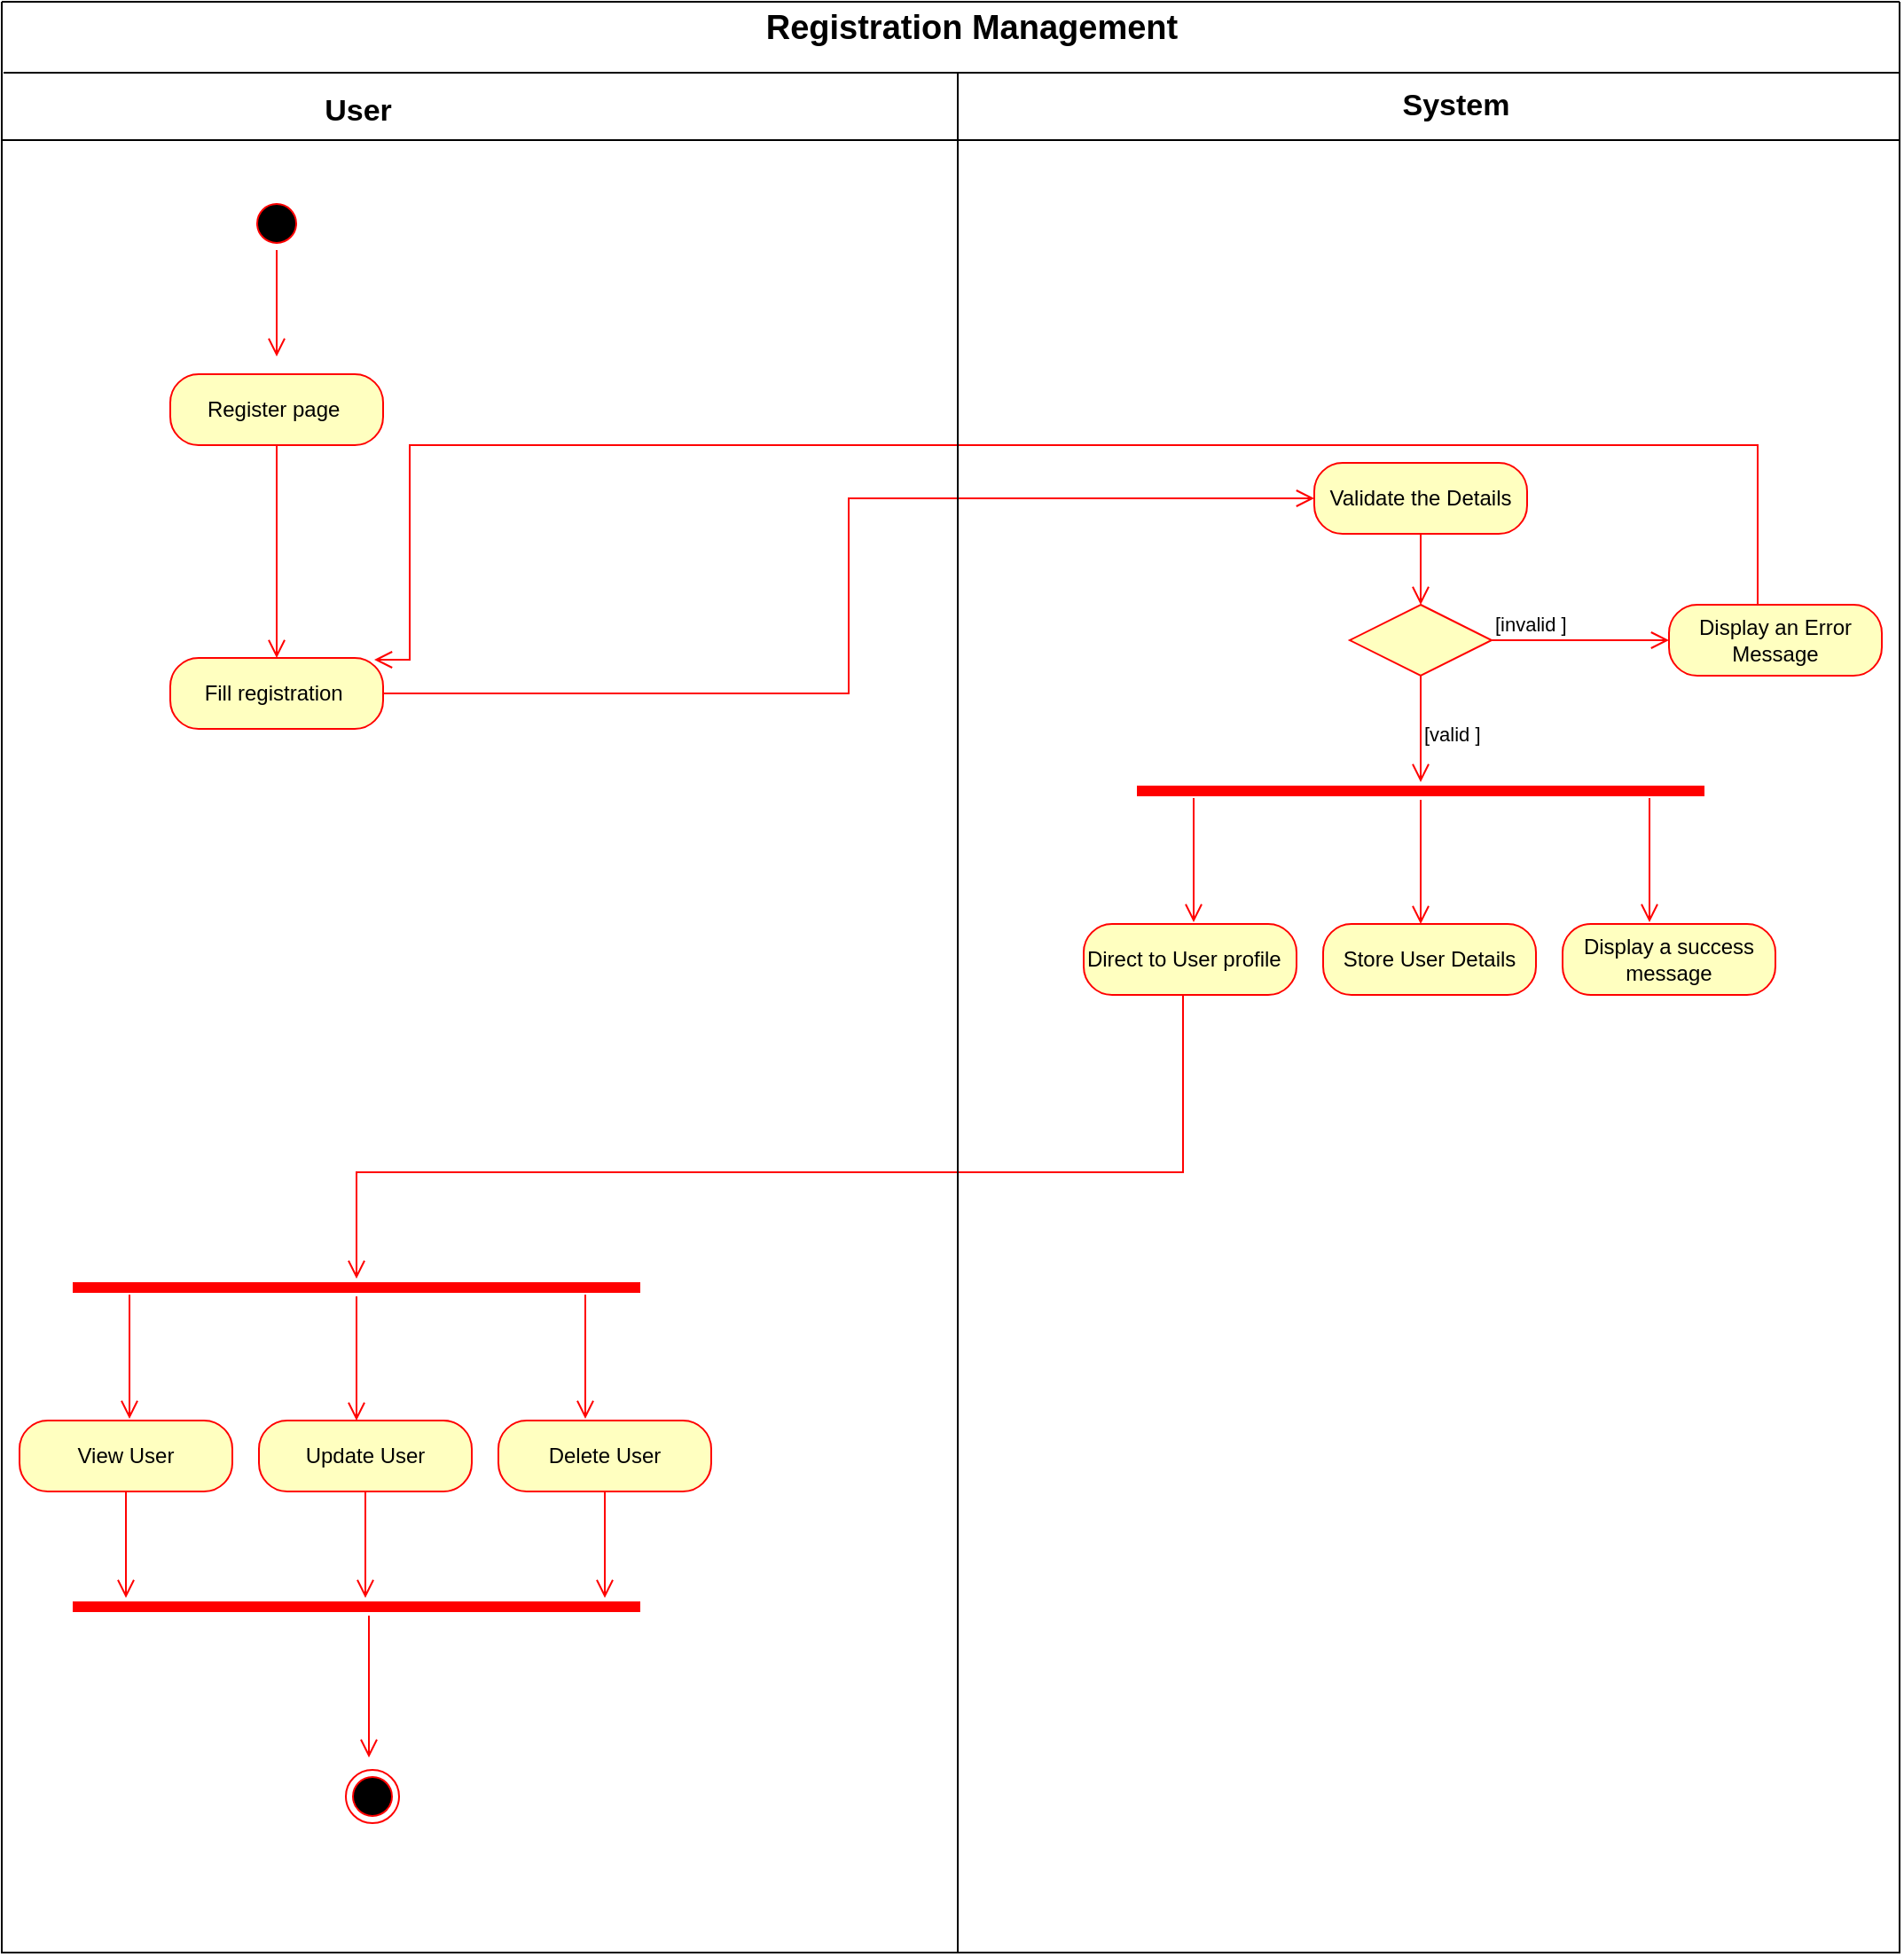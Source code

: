 <mxfile version="17.4.6" type="device"><diagram id="XgwO1xsRHuy57pkoTP2F" name="Page-1"><mxGraphModel dx="1038" dy="1679" grid="1" gridSize="10" guides="1" tooltips="1" connect="1" arrows="1" fold="1" page="1" pageScale="1" pageWidth="850" pageHeight="1100" math="0" shadow="0"><root><mxCell id="0"/><mxCell id="1" parent="0"/><mxCell id="C-Ev7elhYa4t0Tpo1JZa-1" value="" style="ellipse;html=1;shape=startState;fillColor=#000000;strokeColor=#ff0000;" parent="1" vertex="1"><mxGeometry x="320" y="70" width="30" height="30" as="geometry"/></mxCell><mxCell id="C-Ev7elhYa4t0Tpo1JZa-2" value="" style="edgeStyle=orthogonalEdgeStyle;html=1;verticalAlign=bottom;endArrow=open;endSize=8;strokeColor=#ff0000;rounded=0;" parent="1" source="C-Ev7elhYa4t0Tpo1JZa-1" edge="1"><mxGeometry relative="1" as="geometry"><mxPoint x="335" y="160" as="targetPoint"/></mxGeometry></mxCell><mxCell id="C-Ev7elhYa4t0Tpo1JZa-3" value="Register page&amp;nbsp;" style="rounded=1;whiteSpace=wrap;html=1;arcSize=40;fontColor=#000000;fillColor=#ffffc0;strokeColor=#ff0000;" parent="1" vertex="1"><mxGeometry x="275" y="170" width="120" height="40" as="geometry"/></mxCell><mxCell id="C-Ev7elhYa4t0Tpo1JZa-4" value="" style="edgeStyle=orthogonalEdgeStyle;html=1;verticalAlign=bottom;endArrow=open;endSize=8;strokeColor=#ff0000;rounded=0;" parent="1" source="C-Ev7elhYa4t0Tpo1JZa-3" target="C-Ev7elhYa4t0Tpo1JZa-5" edge="1"><mxGeometry relative="1" as="geometry"><mxPoint x="335" y="270" as="targetPoint"/></mxGeometry></mxCell><mxCell id="C-Ev7elhYa4t0Tpo1JZa-5" value="Fill registration&amp;nbsp;" style="rounded=1;whiteSpace=wrap;html=1;arcSize=40;fontColor=#000000;fillColor=#ffffc0;strokeColor=#ff0000;" parent="1" vertex="1"><mxGeometry x="275" y="330" width="120" height="40" as="geometry"/></mxCell><mxCell id="C-Ev7elhYa4t0Tpo1JZa-14" value="" style="shape=line;html=1;strokeWidth=6;strokeColor=#ff0000;" parent="1" vertex="1"><mxGeometry x="220" y="680" width="320" height="10" as="geometry"/></mxCell><mxCell id="C-Ev7elhYa4t0Tpo1JZa-15" value="" style="edgeStyle=orthogonalEdgeStyle;html=1;verticalAlign=bottom;endArrow=open;endSize=8;strokeColor=#ff0000;rounded=0;" parent="1" source="C-Ev7elhYa4t0Tpo1JZa-14" edge="1"><mxGeometry relative="1" as="geometry"><mxPoint x="380" y="760" as="targetPoint"/><Array as="points"><mxPoint x="380" y="760"/></Array></mxGeometry></mxCell><mxCell id="C-Ev7elhYa4t0Tpo1JZa-18" value="" style="edgeStyle=orthogonalEdgeStyle;html=1;verticalAlign=bottom;endArrow=open;endSize=8;strokeColor=#ff0000;rounded=0;" parent="1" edge="1"><mxGeometry relative="1" as="geometry"><mxPoint x="252" y="759" as="targetPoint"/><mxPoint x="252" y="689" as="sourcePoint"/><Array as="points"><mxPoint x="252" y="759"/></Array></mxGeometry></mxCell><mxCell id="C-Ev7elhYa4t0Tpo1JZa-19" value="" style="edgeStyle=orthogonalEdgeStyle;html=1;verticalAlign=bottom;endArrow=open;endSize=8;strokeColor=#ff0000;rounded=0;" parent="1" edge="1"><mxGeometry relative="1" as="geometry"><mxPoint x="509" y="759" as="targetPoint"/><mxPoint x="509" y="689" as="sourcePoint"/><Array as="points"><mxPoint x="509" y="759"/></Array></mxGeometry></mxCell><mxCell id="C-Ev7elhYa4t0Tpo1JZa-20" value="View User" style="rounded=1;whiteSpace=wrap;html=1;arcSize=40;fontColor=#000000;fillColor=#ffffc0;strokeColor=#ff0000;" parent="1" vertex="1"><mxGeometry x="190" y="760" width="120" height="40" as="geometry"/></mxCell><mxCell id="C-Ev7elhYa4t0Tpo1JZa-21" value="" style="edgeStyle=orthogonalEdgeStyle;html=1;verticalAlign=bottom;endArrow=open;endSize=8;strokeColor=#ff0000;rounded=0;" parent="1" source="C-Ev7elhYa4t0Tpo1JZa-20" edge="1"><mxGeometry relative="1" as="geometry"><mxPoint x="250" y="860" as="targetPoint"/></mxGeometry></mxCell><mxCell id="C-Ev7elhYa4t0Tpo1JZa-22" value="Update User" style="rounded=1;whiteSpace=wrap;html=1;arcSize=40;fontColor=#000000;fillColor=#ffffc0;strokeColor=#ff0000;" parent="1" vertex="1"><mxGeometry x="325" y="760" width="120" height="40" as="geometry"/></mxCell><mxCell id="C-Ev7elhYa4t0Tpo1JZa-23" value="" style="edgeStyle=orthogonalEdgeStyle;html=1;verticalAlign=bottom;endArrow=open;endSize=8;strokeColor=#ff0000;rounded=0;" parent="1" source="C-Ev7elhYa4t0Tpo1JZa-22" edge="1"><mxGeometry relative="1" as="geometry"><mxPoint x="385" y="860" as="targetPoint"/></mxGeometry></mxCell><mxCell id="C-Ev7elhYa4t0Tpo1JZa-24" value="Delete User" style="rounded=1;whiteSpace=wrap;html=1;arcSize=40;fontColor=#000000;fillColor=#ffffc0;strokeColor=#ff0000;" parent="1" vertex="1"><mxGeometry x="460" y="760" width="120" height="40" as="geometry"/></mxCell><mxCell id="C-Ev7elhYa4t0Tpo1JZa-25" value="" style="edgeStyle=orthogonalEdgeStyle;html=1;verticalAlign=bottom;endArrow=open;endSize=8;strokeColor=#ff0000;rounded=0;" parent="1" source="C-Ev7elhYa4t0Tpo1JZa-24" edge="1"><mxGeometry relative="1" as="geometry"><mxPoint x="520" y="860" as="targetPoint"/></mxGeometry></mxCell><mxCell id="C-Ev7elhYa4t0Tpo1JZa-26" value="" style="shape=line;html=1;strokeWidth=6;strokeColor=#ff0000;" parent="1" vertex="1"><mxGeometry x="220" y="860" width="320" height="10" as="geometry"/></mxCell><mxCell id="C-Ev7elhYa4t0Tpo1JZa-27" value="" style="edgeStyle=orthogonalEdgeStyle;html=1;verticalAlign=bottom;endArrow=open;endSize=8;strokeColor=#ff0000;rounded=0;" parent="1" edge="1"><mxGeometry relative="1" as="geometry"><mxPoint x="387" y="950" as="targetPoint"/><mxPoint x="387" y="870" as="sourcePoint"/></mxGeometry></mxCell><mxCell id="C-Ev7elhYa4t0Tpo1JZa-35" value="" style="edgeStyle=orthogonalEdgeStyle;html=1;verticalAlign=bottom;endArrow=open;endSize=8;strokeColor=#ff0000;rounded=0;" parent="1" source="C-Ev7elhYa4t0Tpo1JZa-34" edge="1"><mxGeometry relative="1" as="geometry"><mxPoint x="390" y="331" as="targetPoint"/><Array as="points"><mxPoint x="1170" y="210"/><mxPoint x="410" y="210"/><mxPoint x="410" y="331"/></Array></mxGeometry></mxCell><mxCell id="C-Ev7elhYa4t0Tpo1JZa-44" value="" style="edgeStyle=orthogonalEdgeStyle;html=1;verticalAlign=bottom;endArrow=open;endSize=8;strokeColor=#ff0000;rounded=0;exitX=1;exitY=0.5;exitDx=0;exitDy=0;entryX=0;entryY=0.5;entryDx=0;entryDy=0;" parent="1" source="C-Ev7elhYa4t0Tpo1JZa-5" target="C-Ev7elhYa4t0Tpo1JZa-29" edge="1"><mxGeometry relative="1" as="geometry"><mxPoint x="345" y="390" as="targetPoint"/><mxPoint x="345" y="330" as="sourcePoint"/></mxGeometry></mxCell><mxCell id="C-Ev7elhYa4t0Tpo1JZa-47" value="" style="edgeStyle=orthogonalEdgeStyle;html=1;verticalAlign=bottom;endArrow=open;endSize=8;strokeColor=#ff0000;rounded=0;exitX=0.5;exitY=1;exitDx=0;exitDy=0;" parent="1" source="C-Ev7elhYa4t0Tpo1JZa-41" edge="1"><mxGeometry relative="1" as="geometry"><mxPoint x="380" y="680" as="targetPoint"/><mxPoint x="846" y="600" as="sourcePoint"/><Array as="points"><mxPoint x="846" y="520"/><mxPoint x="846" y="620"/><mxPoint x="380" y="620"/></Array></mxGeometry></mxCell><mxCell id="C-Ev7elhYa4t0Tpo1JZa-49" value="" style="swimlane;startSize=0;" parent="1" vertex="1"><mxGeometry x="180" y="-40" width="1070" height="1100" as="geometry"/></mxCell><mxCell id="C-Ev7elhYa4t0Tpo1JZa-29" value="Validate the Details" style="rounded=1;whiteSpace=wrap;html=1;arcSize=40;fontColor=#000000;fillColor=#ffffc0;strokeColor=#ff0000;" parent="C-Ev7elhYa4t0Tpo1JZa-49" vertex="1"><mxGeometry x="740" y="260" width="120" height="40" as="geometry"/></mxCell><mxCell id="C-Ev7elhYa4t0Tpo1JZa-30" value="" style="edgeStyle=orthogonalEdgeStyle;html=1;verticalAlign=bottom;endArrow=open;endSize=8;strokeColor=#ff0000;rounded=0;" parent="C-Ev7elhYa4t0Tpo1JZa-49" source="C-Ev7elhYa4t0Tpo1JZa-29" edge="1"><mxGeometry relative="1" as="geometry"><mxPoint x="800" y="340" as="targetPoint"/></mxGeometry></mxCell><mxCell id="C-Ev7elhYa4t0Tpo1JZa-31" value="" style="rhombus;whiteSpace=wrap;html=1;fillColor=#ffffc0;strokeColor=#ff0000;" parent="C-Ev7elhYa4t0Tpo1JZa-49" vertex="1"><mxGeometry x="760" y="340" width="80" height="40" as="geometry"/></mxCell><mxCell id="C-Ev7elhYa4t0Tpo1JZa-32" value="[invalid ]" style="edgeStyle=orthogonalEdgeStyle;html=1;align=left;verticalAlign=bottom;endArrow=open;endSize=8;strokeColor=#ff0000;rounded=0;" parent="C-Ev7elhYa4t0Tpo1JZa-49" source="C-Ev7elhYa4t0Tpo1JZa-31" edge="1"><mxGeometry x="-1" relative="1" as="geometry"><mxPoint x="940" y="360" as="targetPoint"/></mxGeometry></mxCell><mxCell id="C-Ev7elhYa4t0Tpo1JZa-33" value="[valid ]" style="edgeStyle=orthogonalEdgeStyle;html=1;align=left;verticalAlign=top;endArrow=open;endSize=8;strokeColor=#ff0000;rounded=0;" parent="C-Ev7elhYa4t0Tpo1JZa-49" source="C-Ev7elhYa4t0Tpo1JZa-31" edge="1"><mxGeometry x="-0.333" relative="1" as="geometry"><mxPoint x="800" y="440" as="targetPoint"/><mxPoint as="offset"/></mxGeometry></mxCell><mxCell id="C-Ev7elhYa4t0Tpo1JZa-34" value="Display an Error Message" style="rounded=1;whiteSpace=wrap;html=1;arcSize=40;fontColor=#000000;fillColor=#ffffc0;strokeColor=#ff0000;" parent="C-Ev7elhYa4t0Tpo1JZa-49" vertex="1"><mxGeometry x="940" y="340" width="120" height="40" as="geometry"/></mxCell><mxCell id="C-Ev7elhYa4t0Tpo1JZa-37" value="" style="shape=line;html=1;strokeWidth=6;strokeColor=#ff0000;" parent="C-Ev7elhYa4t0Tpo1JZa-49" vertex="1"><mxGeometry x="640" y="440" width="320" height="10" as="geometry"/></mxCell><mxCell id="C-Ev7elhYa4t0Tpo1JZa-38" value="" style="edgeStyle=orthogonalEdgeStyle;html=1;verticalAlign=bottom;endArrow=open;endSize=8;strokeColor=#ff0000;rounded=0;" parent="C-Ev7elhYa4t0Tpo1JZa-49" source="C-Ev7elhYa4t0Tpo1JZa-37" edge="1"><mxGeometry relative="1" as="geometry"><mxPoint x="800" y="520" as="targetPoint"/><Array as="points"><mxPoint x="800" y="520"/></Array></mxGeometry></mxCell><mxCell id="C-Ev7elhYa4t0Tpo1JZa-39" value="" style="edgeStyle=orthogonalEdgeStyle;html=1;verticalAlign=bottom;endArrow=open;endSize=8;strokeColor=#ff0000;rounded=0;" parent="C-Ev7elhYa4t0Tpo1JZa-49" edge="1"><mxGeometry relative="1" as="geometry"><mxPoint x="672" y="519" as="targetPoint"/><mxPoint x="672" y="449" as="sourcePoint"/><Array as="points"><mxPoint x="672" y="519"/></Array></mxGeometry></mxCell><mxCell id="C-Ev7elhYa4t0Tpo1JZa-40" value="" style="edgeStyle=orthogonalEdgeStyle;html=1;verticalAlign=bottom;endArrow=open;endSize=8;strokeColor=#ff0000;rounded=0;" parent="C-Ev7elhYa4t0Tpo1JZa-49" edge="1"><mxGeometry relative="1" as="geometry"><mxPoint x="929" y="519" as="targetPoint"/><mxPoint x="929" y="449" as="sourcePoint"/><Array as="points"><mxPoint x="929" y="519"/></Array></mxGeometry></mxCell><mxCell id="C-Ev7elhYa4t0Tpo1JZa-41" value="Direct to User profile&amp;nbsp;&amp;nbsp;" style="rounded=1;whiteSpace=wrap;html=1;arcSize=40;fontColor=#000000;fillColor=#ffffc0;strokeColor=#ff0000;" parent="C-Ev7elhYa4t0Tpo1JZa-49" vertex="1"><mxGeometry x="610" y="520" width="120" height="40" as="geometry"/></mxCell><mxCell id="C-Ev7elhYa4t0Tpo1JZa-42" value="Store User Details" style="rounded=1;whiteSpace=wrap;html=1;arcSize=40;fontColor=#000000;fillColor=#ffffc0;strokeColor=#ff0000;" parent="C-Ev7elhYa4t0Tpo1JZa-49" vertex="1"><mxGeometry x="745" y="520" width="120" height="40" as="geometry"/></mxCell><mxCell id="C-Ev7elhYa4t0Tpo1JZa-43" value="Display a success message" style="rounded=1;whiteSpace=wrap;html=1;arcSize=40;fontColor=#000000;fillColor=#ffffc0;strokeColor=#ff0000;" parent="C-Ev7elhYa4t0Tpo1JZa-49" vertex="1"><mxGeometry x="880" y="520" width="120" height="40" as="geometry"/></mxCell><mxCell id="C-Ev7elhYa4t0Tpo1JZa-52" value="&lt;font size=&quot;1&quot;&gt;&lt;b style=&quot;font-size: 17px&quot;&gt;User&lt;/b&gt;&lt;/font&gt;" style="text;html=1;strokeColor=none;fillColor=none;align=center;verticalAlign=middle;whiteSpace=wrap;rounded=0;" parent="C-Ev7elhYa4t0Tpo1JZa-49" vertex="1"><mxGeometry x="171" y="47" width="60" height="30" as="geometry"/></mxCell><mxCell id="C-Ev7elhYa4t0Tpo1JZa-53" value="&lt;font size=&quot;1&quot;&gt;&lt;b style=&quot;font-size: 17px&quot;&gt;System&lt;/b&gt;&lt;/font&gt;" style="text;html=1;strokeColor=none;fillColor=none;align=center;verticalAlign=middle;whiteSpace=wrap;rounded=0;" parent="C-Ev7elhYa4t0Tpo1JZa-49" vertex="1"><mxGeometry x="790" y="44" width="60" height="30" as="geometry"/></mxCell><mxCell id="C-Ev7elhYa4t0Tpo1JZa-55" value="&lt;b&gt;&lt;font style=&quot;font-size: 19px&quot;&gt;Registration Management&lt;/font&gt;&lt;/b&gt;" style="text;html=1;strokeColor=none;fillColor=none;align=center;verticalAlign=middle;whiteSpace=wrap;rounded=0;fontSize=14;" parent="C-Ev7elhYa4t0Tpo1JZa-49" vertex="1"><mxGeometry x="372" width="350" height="30" as="geometry"/></mxCell><mxCell id="C-Ev7elhYa4t0Tpo1JZa-28" value="" style="ellipse;html=1;shape=endState;fillColor=#000000;strokeColor=#ff0000;" parent="C-Ev7elhYa4t0Tpo1JZa-49" vertex="1"><mxGeometry x="194" y="997" width="30" height="30" as="geometry"/></mxCell><mxCell id="C-Ev7elhYa4t0Tpo1JZa-50" value="" style="endArrow=none;html=1;rounded=0;" parent="1" edge="1"><mxGeometry width="50" height="50" relative="1" as="geometry"><mxPoint x="180" y="38" as="sourcePoint"/><mxPoint x="1250" y="38" as="targetPoint"/></mxGeometry></mxCell><mxCell id="C-Ev7elhYa4t0Tpo1JZa-51" value="" style="endArrow=none;html=1;rounded=0;" parent="1" edge="1"><mxGeometry width="50" height="50" relative="1" as="geometry"><mxPoint x="181" y="2.274e-13" as="sourcePoint"/><mxPoint x="1250" as="targetPoint"/></mxGeometry></mxCell><mxCell id="C-Ev7elhYa4t0Tpo1JZa-56" value="" style="endArrow=none;html=1;rounded=0;fontSize=19;exitX=0.5;exitY=1;exitDx=0;exitDy=0;" parent="1" edge="1"><mxGeometry width="50" height="50" relative="1" as="geometry"><mxPoint x="719" y="1060.0" as="sourcePoint"/><mxPoint x="719" as="targetPoint"/></mxGeometry></mxCell></root></mxGraphModel></diagram></mxfile>